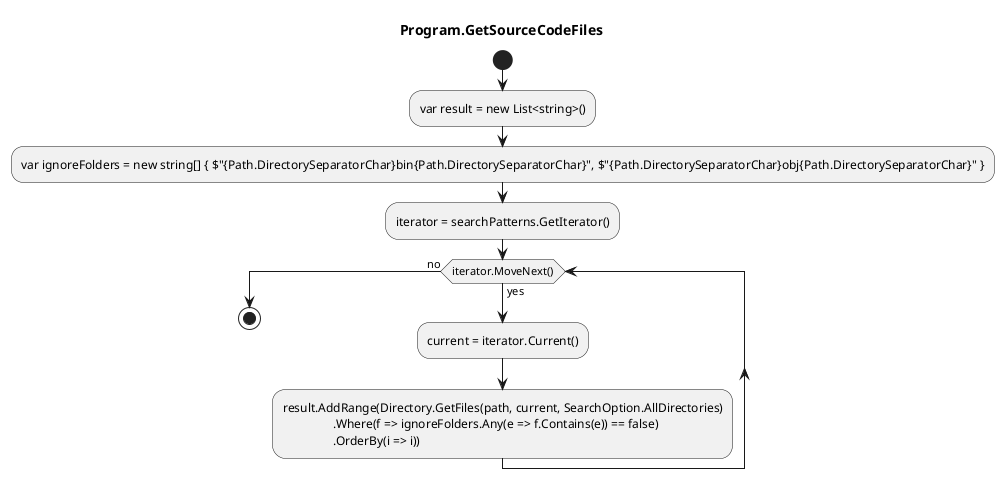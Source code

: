 @startuml Program.GetSourceCodeFiles
title Program.GetSourceCodeFiles
start
:var result = new List<string>();
:var ignoreFolders = new string[] { $"{Path.DirectorySeparatorChar}bin{Path.DirectorySeparatorChar}", $"{Path.DirectorySeparatorChar}obj{Path.DirectorySeparatorChar}" };
:iterator = searchPatterns.GetIterator();
while (iterator.MoveNext()) is (yes)
:current = iterator.Current();
      :result.AddRange(Directory.GetFiles(path, current, SearchOption.AllDirectories)
                      .Where(f => ignoreFolders.Any(e => f.Contains(e)) == false)
                      .OrderBy(i => i));
endwhile (no)
stop
@enduml
